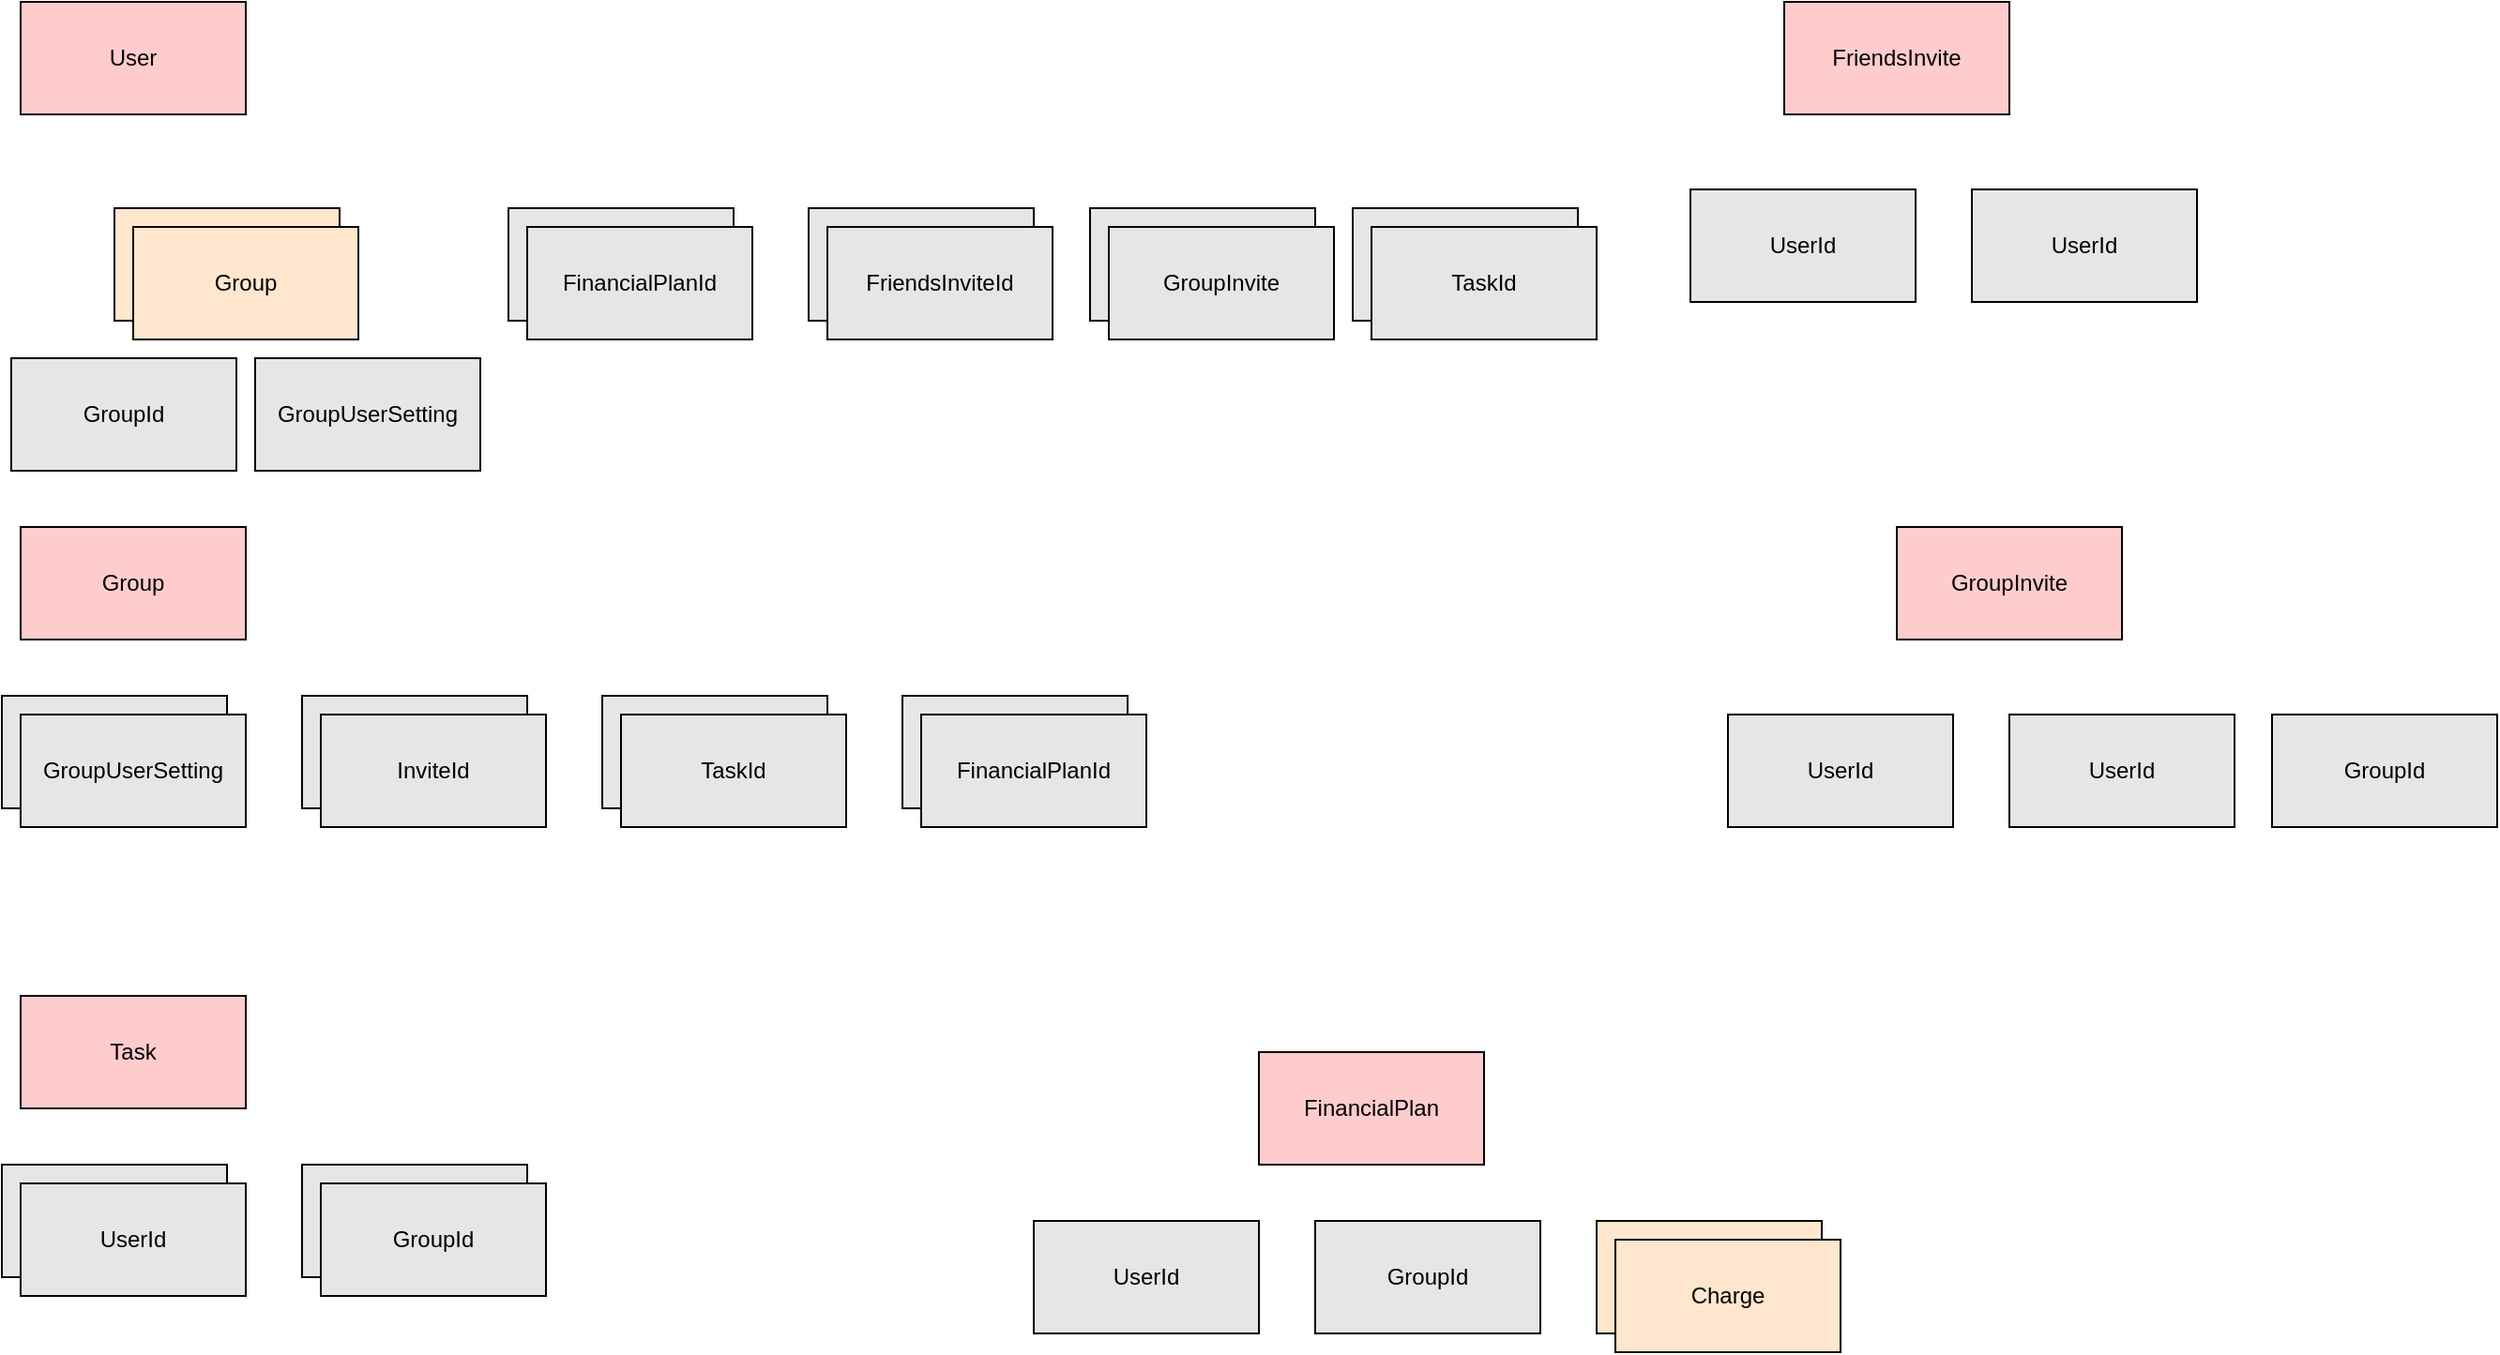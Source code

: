<mxfile version="24.2.3" type="device">
  <diagram name="Страница — 1" id="ggz472XIMfro6J7dy30p">
    <mxGraphModel dx="1336" dy="782" grid="1" gridSize="10" guides="1" tooltips="1" connect="1" arrows="1" fold="1" page="1" pageScale="1" pageWidth="1600" pageHeight="900" math="0" shadow="0">
      <root>
        <object label="" id="0">
          <mxCell />
        </object>
        <mxCell id="1" parent="0" />
        <mxCell id="CEmS7PbgnwwKZPrrBx78-1" value="User" style="rounded=0;whiteSpace=wrap;html=1;fillColor=#FFCCCC;" parent="1" vertex="1">
          <mxGeometry x="40" y="40" width="120" height="60" as="geometry" />
        </mxCell>
        <mxCell id="CEmS7PbgnwwKZPrrBx78-4" value="FinancialPlanId" style="rounded=0;whiteSpace=wrap;html=1;fillColor=#E6E6E6;" parent="1" vertex="1">
          <mxGeometry x="300" y="150" width="120" height="60" as="geometry" />
        </mxCell>
        <mxCell id="CEmS7PbgnwwKZPrrBx78-5" value="Invite" style="rounded=0;whiteSpace=wrap;html=1;fillColor=#E6E6E6;" parent="1" vertex="1">
          <mxGeometry x="460" y="150" width="120" height="60" as="geometry" />
        </mxCell>
        <mxCell id="CEmS7PbgnwwKZPrrBx78-6" value="Task" style="rounded=0;whiteSpace=wrap;html=1;fillColor=#E6E6E6;" parent="1" vertex="1">
          <mxGeometry x="750" y="150" width="120" height="60" as="geometry" />
        </mxCell>
        <mxCell id="CEmS7PbgnwwKZPrrBx78-7" value="GroupId" style="rounded=0;whiteSpace=wrap;html=1;fillStyle=auto;fillColor=#E6E6E6;" parent="1" vertex="1">
          <mxGeometry x="35" y="230" width="120" height="60" as="geometry" />
        </mxCell>
        <mxCell id="CEmS7PbgnwwKZPrrBx78-8" value="GroupUserSetting" style="rounded=0;whiteSpace=wrap;html=1;fillColor=#E6E6E6;" parent="1" vertex="1">
          <mxGeometry x="165" y="230" width="120" height="60" as="geometry" />
        </mxCell>
        <mxCell id="CEmS7PbgnwwKZPrrBx78-9" value="FinancialPlanId" style="rounded=0;whiteSpace=wrap;html=1;fillColor=#E6E6E6;" parent="1" vertex="1">
          <mxGeometry x="310" y="160" width="120" height="60" as="geometry" />
        </mxCell>
        <mxCell id="CEmS7PbgnwwKZPrrBx78-10" value="&lt;div&gt;FriendsInviteId&lt;/div&gt;" style="rounded=0;whiteSpace=wrap;html=1;fillColor=#E6E6E6;" parent="1" vertex="1">
          <mxGeometry x="470" y="160" width="120" height="60" as="geometry" />
        </mxCell>
        <mxCell id="CEmS7PbgnwwKZPrrBx78-11" value="TaskId" style="rounded=0;whiteSpace=wrap;html=1;fillColor=#E6E6E6;" parent="1" vertex="1">
          <mxGeometry x="760" y="160" width="120" height="60" as="geometry" />
        </mxCell>
        <mxCell id="CEmS7PbgnwwKZPrrBx78-12" value="Group" style="rounded=0;whiteSpace=wrap;html=1;fillColor=#FFCCCC;" parent="1" vertex="1">
          <mxGeometry x="40" y="320" width="120" height="60" as="geometry" />
        </mxCell>
        <mxCell id="CEmS7PbgnwwKZPrrBx78-14" value="Invite" style="rounded=0;whiteSpace=wrap;html=1;fillColor=#E6E6E6;" parent="1" vertex="1">
          <mxGeometry x="190" y="410" width="120" height="60" as="geometry" />
        </mxCell>
        <mxCell id="CEmS7PbgnwwKZPrrBx78-15" value="Task" style="rounded=0;whiteSpace=wrap;html=1;fillColor=#E6E6E6;" parent="1" vertex="1">
          <mxGeometry x="350" y="410" width="120" height="60" as="geometry" />
        </mxCell>
        <mxCell id="CEmS7PbgnwwKZPrrBx78-20" value="FinancialPlanId" style="rounded=0;whiteSpace=wrap;html=1;fillColor=#E6E6E6;" parent="1" vertex="1">
          <mxGeometry x="510" y="410" width="120" height="60" as="geometry" />
        </mxCell>
        <mxCell id="CEmS7PbgnwwKZPrrBx78-21" value="FinancialPlanId" style="rounded=0;whiteSpace=wrap;html=1;fillColor=#E6E6E6;" parent="1" vertex="1">
          <mxGeometry x="520" y="420" width="120" height="60" as="geometry" />
        </mxCell>
        <mxCell id="CEmS7PbgnwwKZPrrBx78-24" value="TaskId" style="rounded=0;whiteSpace=wrap;html=1;fillColor=#E6E6E6;" parent="1" vertex="1">
          <mxGeometry x="360" y="420" width="120" height="60" as="geometry" />
        </mxCell>
        <mxCell id="CEmS7PbgnwwKZPrrBx78-25" value="InviteId" style="rounded=0;whiteSpace=wrap;html=1;fillColor=#E6E6E6;" parent="1" vertex="1">
          <mxGeometry x="200" y="420" width="120" height="60" as="geometry" />
        </mxCell>
        <mxCell id="CEmS7PbgnwwKZPrrBx78-28" value="Task" style="rounded=0;whiteSpace=wrap;html=1;fillColor=#FFCCCC;" parent="1" vertex="1">
          <mxGeometry x="40" y="570" width="120" height="60" as="geometry" />
        </mxCell>
        <mxCell id="CEmS7PbgnwwKZPrrBx78-29" value="UserId" style="rounded=0;whiteSpace=wrap;html=1;fillColor=#E6E6E6;" parent="1" vertex="1">
          <mxGeometry x="30" y="660" width="120" height="60" as="geometry" />
        </mxCell>
        <mxCell id="CEmS7PbgnwwKZPrrBx78-30" value="GroupId" style="rounded=0;whiteSpace=wrap;html=1;fillColor=#E6E6E6;" parent="1" vertex="1">
          <mxGeometry x="190" y="660" width="120" height="60" as="geometry" />
        </mxCell>
        <mxCell id="CEmS7PbgnwwKZPrrBx78-33" value="UserId" style="rounded=0;whiteSpace=wrap;html=1;fillColor=#E6E6E6;" parent="1" vertex="1">
          <mxGeometry x="30" y="410" width="120" height="60" as="geometry" />
        </mxCell>
        <mxCell id="CEmS7PbgnwwKZPrrBx78-34" value="GroupUserSetting" style="rounded=0;whiteSpace=wrap;html=1;fillColor=#E6E6E6;" parent="1" vertex="1">
          <mxGeometry x="40" y="420" width="120" height="60" as="geometry" />
        </mxCell>
        <mxCell id="CEmS7PbgnwwKZPrrBx78-35" value="UserId" style="rounded=0;whiteSpace=wrap;html=1;fillColor=#E6E6E6;" parent="1" vertex="1">
          <mxGeometry x="40" y="670" width="120" height="60" as="geometry" />
        </mxCell>
        <mxCell id="CEmS7PbgnwwKZPrrBx78-36" value="GroupId" style="rounded=0;whiteSpace=wrap;html=1;fillColor=#E6E6E6;" parent="1" vertex="1">
          <mxGeometry x="200" y="670" width="120" height="60" as="geometry" />
        </mxCell>
        <mxCell id="CEmS7PbgnwwKZPrrBx78-39" value="&lt;div&gt;FriendsInvite&lt;/div&gt;" style="rounded=0;whiteSpace=wrap;html=1;fillColor=#FFCCCC;" parent="1" vertex="1">
          <mxGeometry x="980" y="40" width="120" height="60" as="geometry" />
        </mxCell>
        <mxCell id="CEmS7PbgnwwKZPrrBx78-40" value="UserId" style="rounded=0;whiteSpace=wrap;html=1;fillColor=#E6E6E6;" parent="1" vertex="1">
          <mxGeometry x="930" y="140" width="120" height="60" as="geometry" />
        </mxCell>
        <mxCell id="CEmS7PbgnwwKZPrrBx78-41" value="UserId" style="rounded=0;whiteSpace=wrap;html=1;fillColor=#E6E6E6;" parent="1" vertex="1">
          <mxGeometry x="1080" y="140" width="120" height="60" as="geometry" />
        </mxCell>
        <mxCell id="CEmS7PbgnwwKZPrrBx78-43" value="GroupInvite" style="rounded=0;whiteSpace=wrap;html=1;fillColor=#FFCCCC;" parent="1" vertex="1">
          <mxGeometry x="1040" y="320" width="120" height="60" as="geometry" />
        </mxCell>
        <mxCell id="CEmS7PbgnwwKZPrrBx78-44" value="UserId" style="rounded=0;whiteSpace=wrap;html=1;fillColor=#E6E6E6;" parent="1" vertex="1">
          <mxGeometry x="950" y="420" width="120" height="60" as="geometry" />
        </mxCell>
        <mxCell id="CEmS7PbgnwwKZPrrBx78-45" value="UserId" style="rounded=0;whiteSpace=wrap;html=1;fillColor=#E6E6E6;" parent="1" vertex="1">
          <mxGeometry x="1100" y="420" width="120" height="60" as="geometry" />
        </mxCell>
        <mxCell id="CEmS7PbgnwwKZPrrBx78-46" value="GroupId" style="rounded=0;whiteSpace=wrap;html=1;fillStyle=auto;fillColor=#E6E6E6;" parent="1" vertex="1">
          <mxGeometry x="1240" y="420" width="120" height="60" as="geometry" />
        </mxCell>
        <mxCell id="CEmS7PbgnwwKZPrrBx78-47" value="FinancialPlan" style="rounded=0;whiteSpace=wrap;html=1;fillColor=#FFCCCC;" parent="1" vertex="1">
          <mxGeometry x="700" y="600" width="120" height="60" as="geometry" />
        </mxCell>
        <mxCell id="CEmS7PbgnwwKZPrrBx78-48" value="UserId" style="rounded=0;whiteSpace=wrap;html=1;fillColor=#E6E6E6;" parent="1" vertex="1">
          <mxGeometry x="580" y="690" width="120" height="60" as="geometry" />
        </mxCell>
        <mxCell id="CEmS7PbgnwwKZPrrBx78-49" value="GroupId" style="rounded=0;whiteSpace=wrap;html=1;fillColor=#E6E6E6;" parent="1" vertex="1">
          <mxGeometry x="730" y="690" width="120" height="60" as="geometry" />
        </mxCell>
        <mxCell id="CEmS7PbgnwwKZPrrBx78-50" value="Charge" style="rounded=0;whiteSpace=wrap;html=1;fillColor=#FFE6CC;" parent="1" vertex="1">
          <mxGeometry x="880" y="690" width="120" height="60" as="geometry" />
        </mxCell>
        <mxCell id="CEmS7PbgnwwKZPrrBx78-51" value="Charge" style="rounded=0;whiteSpace=wrap;html=1;fillColor=#FFE6CC;" parent="1" vertex="1">
          <mxGeometry x="890" y="700" width="120" height="60" as="geometry" />
        </mxCell>
        <mxCell id="auWDJKPE0JXg-knAK8vS-1" value="Group" style="rounded=0;whiteSpace=wrap;html=1;fillColor=#FFE6CC;" vertex="1" parent="1">
          <mxGeometry x="90" y="150" width="120" height="60" as="geometry" />
        </mxCell>
        <mxCell id="auWDJKPE0JXg-knAK8vS-2" value="Group" style="rounded=0;whiteSpace=wrap;html=1;fillColor=#FFE6CC;" vertex="1" parent="1">
          <mxGeometry x="100" y="160" width="120" height="60" as="geometry" />
        </mxCell>
        <mxCell id="auWDJKPE0JXg-knAK8vS-3" value="GroupInvite" style="rounded=0;whiteSpace=wrap;html=1;fillColor=#E6E6E6;" vertex="1" parent="1">
          <mxGeometry x="610" y="150" width="120" height="60" as="geometry" />
        </mxCell>
        <mxCell id="auWDJKPE0JXg-knAK8vS-5" value="GroupInvite" style="rounded=0;whiteSpace=wrap;html=1;fillColor=#E6E6E6;" vertex="1" parent="1">
          <mxGeometry x="620" y="160" width="120" height="60" as="geometry" />
        </mxCell>
      </root>
    </mxGraphModel>
  </diagram>
</mxfile>
